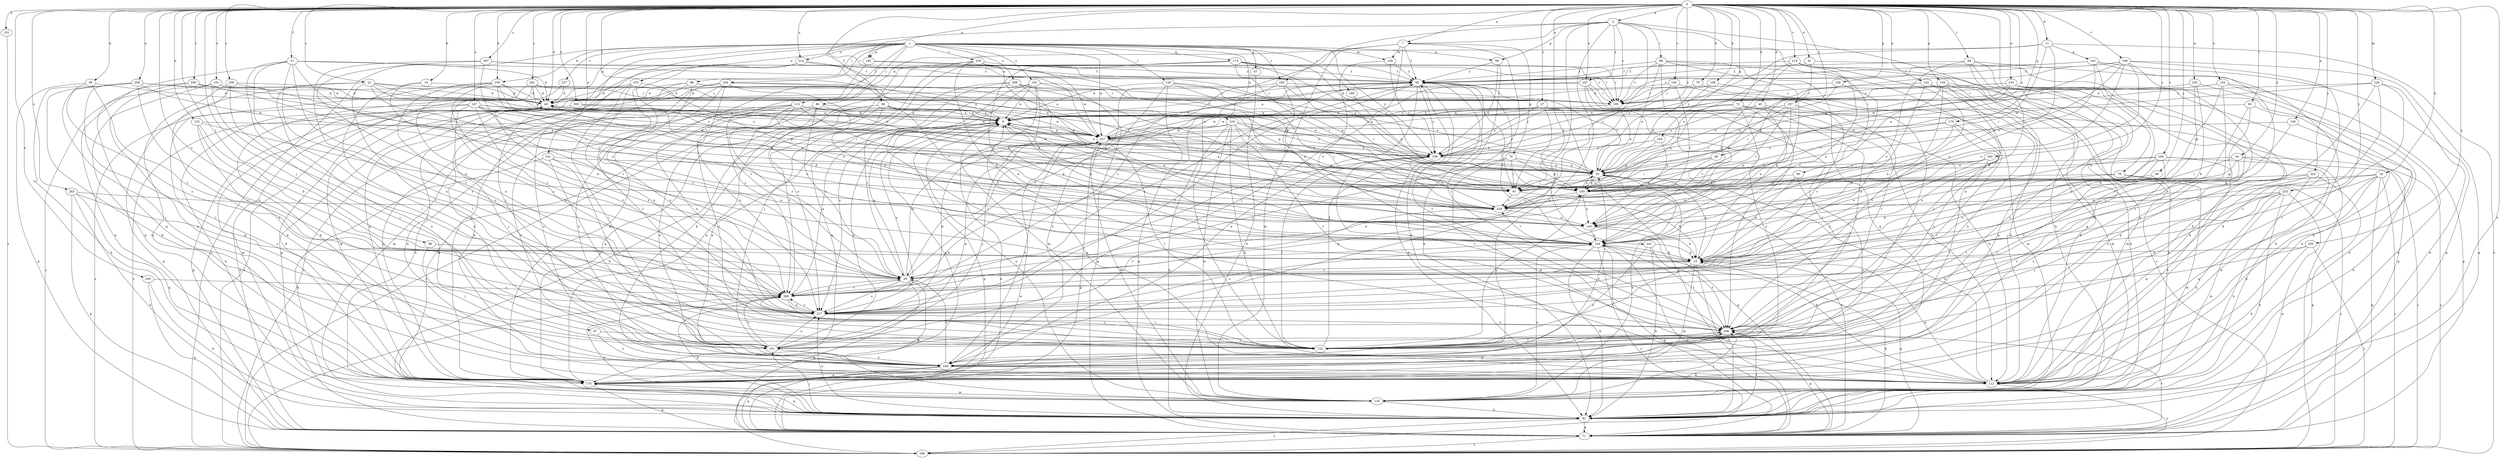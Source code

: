 strict digraph  {
0;
1;
2;
7;
9;
11;
14;
18;
19;
22;
27;
29;
34;
38;
40;
41;
45;
49;
50;
51;
56;
60;
67;
68;
70;
71;
72;
75;
78;
81;
84;
85;
86;
88;
89;
90;
91;
97;
98;
99;
101;
102;
104;
108;
109;
112;
115;
120;
122;
126;
129;
132;
133;
134;
138;
141;
142;
143;
147;
151;
152;
153;
154;
158;
159;
162;
163;
165;
170;
174;
175;
180;
183;
185;
192;
193;
194;
196;
197;
199;
200;
205;
206;
209;
214;
216;
217;
219;
220;
226;
227;
228;
230;
233;
237;
238;
241;
245;
247;
248;
250;
253;
254;
259;
261;
263;
267;
268;
269;
0 -> 2  [label=a];
0 -> 7  [label=a];
0 -> 11  [label=b];
0 -> 14  [label=b];
0 -> 18  [label=b];
0 -> 22  [label=c];
0 -> 27  [label=c];
0 -> 29  [label=c];
0 -> 34  [label=d];
0 -> 38  [label=d];
0 -> 40  [label=d];
0 -> 41  [label=e];
0 -> 45  [label=e];
0 -> 49  [label=e];
0 -> 51  [label=f];
0 -> 56  [label=f];
0 -> 72  [label=h];
0 -> 75  [label=h];
0 -> 78  [label=h];
0 -> 81  [label=h];
0 -> 84  [label=i];
0 -> 85  [label=i];
0 -> 97  [label=j];
0 -> 98  [label=j];
0 -> 99  [label=j];
0 -> 102  [label=k];
0 -> 104  [label=k];
0 -> 108  [label=k];
0 -> 109  [label=k];
0 -> 126  [label=m];
0 -> 133  [label=n];
0 -> 134  [label=n];
0 -> 138  [label=n];
0 -> 141  [label=n];
0 -> 142  [label=n];
0 -> 147  [label=o];
0 -> 151  [label=o];
0 -> 158  [label=p];
0 -> 159  [label=p];
0 -> 162  [label=p];
0 -> 170  [label=q];
0 -> 192  [label=s];
0 -> 193  [label=s];
0 -> 194  [label=s];
0 -> 197  [label=t];
0 -> 199  [label=t];
0 -> 200  [label=t];
0 -> 205  [label=t];
0 -> 209  [label=u];
0 -> 214  [label=u];
0 -> 219  [label=v];
0 -> 230  [label=w];
0 -> 233  [label=w];
0 -> 237  [label=w];
0 -> 238  [label=x];
0 -> 241  [label=x];
0 -> 245  [label=x];
0 -> 247  [label=x];
0 -> 250  [label=y];
0 -> 253  [label=y];
0 -> 254  [label=y];
0 -> 259  [label=y];
0 -> 261  [label=z];
0 -> 263  [label=z];
0 -> 267  [label=z];
1 -> 40  [label=d];
1 -> 67  [label=g];
1 -> 68  [label=g];
1 -> 86  [label=i];
1 -> 88  [label=i];
1 -> 101  [label=j];
1 -> 109  [label=k];
1 -> 115  [label=l];
1 -> 120  [label=l];
1 -> 129  [label=m];
1 -> 152  [label=o];
1 -> 153  [label=o];
1 -> 162  [label=p];
1 -> 174  [label=q];
1 -> 175  [label=q];
1 -> 180  [label=r];
1 -> 183  [label=r];
1 -> 196  [label=s];
1 -> 214  [label=u];
1 -> 216  [label=u];
1 -> 220  [label=v];
1 -> 226  [label=v];
1 -> 227  [label=v];
1 -> 237  [label=w];
1 -> 259  [label=y];
1 -> 268  [label=z];
2 -> 7  [label=a];
2 -> 56  [label=f];
2 -> 68  [label=g];
2 -> 81  [label=h];
2 -> 89  [label=i];
2 -> 90  [label=i];
2 -> 101  [label=j];
2 -> 183  [label=r];
2 -> 185  [label=r];
2 -> 228  [label=v];
2 -> 247  [label=x];
2 -> 248  [label=x];
7 -> 60  [label=f];
7 -> 70  [label=g];
7 -> 101  [label=j];
7 -> 129  [label=m];
7 -> 132  [label=m];
7 -> 206  [label=t];
7 -> 269  [label=z];
9 -> 40  [label=d];
9 -> 60  [label=f];
9 -> 71  [label=g];
9 -> 217  [label=u];
9 -> 228  [label=v];
9 -> 237  [label=w];
11 -> 40  [label=d];
11 -> 91  [label=i];
11 -> 163  [label=p];
11 -> 196  [label=s];
11 -> 228  [label=v];
11 -> 259  [label=y];
14 -> 19  [label=b];
14 -> 40  [label=d];
14 -> 248  [label=x];
18 -> 19  [label=b];
18 -> 71  [label=g];
18 -> 112  [label=k];
18 -> 165  [label=p];
18 -> 175  [label=q];
18 -> 196  [label=s];
18 -> 217  [label=u];
19 -> 29  [label=c];
19 -> 50  [label=e];
19 -> 71  [label=g];
19 -> 81  [label=h];
19 -> 122  [label=l];
19 -> 132  [label=m];
19 -> 154  [label=o];
22 -> 9  [label=a];
22 -> 40  [label=d];
22 -> 71  [label=g];
22 -> 185  [label=r];
22 -> 228  [label=v];
22 -> 248  [label=x];
22 -> 259  [label=y];
22 -> 269  [label=z];
27 -> 9  [label=a];
27 -> 71  [label=g];
27 -> 91  [label=i];
27 -> 259  [label=y];
29 -> 9  [label=a];
29 -> 50  [label=e];
29 -> 60  [label=f];
29 -> 71  [label=g];
29 -> 132  [label=m];
29 -> 217  [label=u];
29 -> 237  [label=w];
29 -> 269  [label=z];
34 -> 50  [label=e];
34 -> 91  [label=i];
34 -> 112  [label=k];
34 -> 165  [label=p];
34 -> 196  [label=s];
34 -> 217  [label=u];
38 -> 29  [label=c];
38 -> 40  [label=d];
38 -> 71  [label=g];
38 -> 269  [label=z];
40 -> 9  [label=a];
40 -> 50  [label=e];
40 -> 71  [label=g];
40 -> 132  [label=m];
40 -> 196  [label=s];
40 -> 237  [label=w];
40 -> 269  [label=z];
41 -> 60  [label=f];
41 -> 112  [label=k];
41 -> 165  [label=p];
45 -> 9  [label=a];
45 -> 122  [label=l];
45 -> 154  [label=o];
45 -> 165  [label=p];
45 -> 206  [label=t];
45 -> 237  [label=w];
45 -> 259  [label=y];
49 -> 50  [label=e];
49 -> 91  [label=i];
49 -> 154  [label=o];
50 -> 60  [label=f];
50 -> 71  [label=g];
50 -> 91  [label=i];
50 -> 165  [label=p];
51 -> 40  [label=d];
51 -> 60  [label=f];
51 -> 122  [label=l];
51 -> 154  [label=o];
51 -> 175  [label=q];
51 -> 206  [label=t];
51 -> 217  [label=u];
51 -> 269  [label=z];
56 -> 9  [label=a];
56 -> 81  [label=h];
56 -> 91  [label=i];
56 -> 154  [label=o];
56 -> 175  [label=q];
56 -> 248  [label=x];
56 -> 269  [label=z];
60 -> 40  [label=d];
60 -> 81  [label=h];
60 -> 91  [label=i];
60 -> 112  [label=k];
60 -> 206  [label=t];
60 -> 248  [label=x];
60 -> 259  [label=y];
60 -> 269  [label=z];
67 -> 81  [label=h];
68 -> 60  [label=f];
68 -> 81  [label=h];
68 -> 259  [label=y];
70 -> 29  [label=c];
70 -> 50  [label=e];
70 -> 91  [label=i];
70 -> 112  [label=k];
70 -> 165  [label=p];
71 -> 9  [label=a];
71 -> 19  [label=b];
71 -> 40  [label=d];
71 -> 50  [label=e];
71 -> 154  [label=o];
71 -> 196  [label=s];
71 -> 206  [label=t];
72 -> 9  [label=a];
72 -> 112  [label=k];
72 -> 143  [label=n];
72 -> 165  [label=p];
72 -> 196  [label=s];
72 -> 206  [label=t];
72 -> 237  [label=w];
75 -> 50  [label=e];
75 -> 132  [label=m];
75 -> 185  [label=r];
78 -> 19  [label=b];
78 -> 132  [label=m];
78 -> 165  [label=p];
78 -> 196  [label=s];
81 -> 71  [label=g];
81 -> 101  [label=j];
81 -> 175  [label=q];
81 -> 196  [label=s];
81 -> 206  [label=t];
81 -> 217  [label=u];
81 -> 269  [label=z];
84 -> 19  [label=b];
84 -> 60  [label=f];
84 -> 81  [label=h];
84 -> 154  [label=o];
84 -> 175  [label=q];
84 -> 248  [label=x];
85 -> 9  [label=a];
85 -> 19  [label=b];
85 -> 112  [label=k];
85 -> 269  [label=z];
86 -> 9  [label=a];
86 -> 29  [label=c];
86 -> 91  [label=i];
86 -> 132  [label=m];
86 -> 196  [label=s];
86 -> 248  [label=x];
88 -> 40  [label=d];
88 -> 50  [label=e];
88 -> 165  [label=p];
88 -> 196  [label=s];
88 -> 217  [label=u];
88 -> 248  [label=x];
89 -> 19  [label=b];
89 -> 29  [label=c];
89 -> 50  [label=e];
89 -> 60  [label=f];
89 -> 122  [label=l];
89 -> 175  [label=q];
89 -> 185  [label=r];
90 -> 19  [label=b];
90 -> 165  [label=p];
90 -> 248  [label=x];
91 -> 19  [label=b];
91 -> 228  [label=v];
97 -> 122  [label=l];
97 -> 248  [label=x];
98 -> 91  [label=i];
98 -> 206  [label=t];
99 -> 19  [label=b];
99 -> 101  [label=j];
101 -> 9  [label=a];
101 -> 217  [label=u];
101 -> 237  [label=w];
101 -> 248  [label=x];
101 -> 269  [label=z];
102 -> 196  [label=s];
104 -> 143  [label=n];
104 -> 165  [label=p];
104 -> 259  [label=y];
108 -> 91  [label=i];
108 -> 132  [label=m];
108 -> 185  [label=r];
109 -> 29  [label=c];
109 -> 40  [label=d];
109 -> 165  [label=p];
109 -> 175  [label=q];
109 -> 217  [label=u];
109 -> 228  [label=v];
109 -> 259  [label=y];
109 -> 269  [label=z];
112 -> 9  [label=a];
112 -> 19  [label=b];
112 -> 50  [label=e];
112 -> 196  [label=s];
115 -> 9  [label=a];
115 -> 29  [label=c];
115 -> 50  [label=e];
115 -> 122  [label=l];
115 -> 175  [label=q];
115 -> 217  [label=u];
115 -> 228  [label=v];
115 -> 237  [label=w];
115 -> 248  [label=x];
120 -> 9  [label=a];
120 -> 50  [label=e];
120 -> 71  [label=g];
120 -> 185  [label=r];
120 -> 228  [label=v];
120 -> 248  [label=x];
122 -> 60  [label=f];
122 -> 165  [label=p];
122 -> 206  [label=t];
122 -> 269  [label=z];
126 -> 81  [label=h];
126 -> 122  [label=l];
126 -> 185  [label=r];
126 -> 206  [label=t];
126 -> 217  [label=u];
126 -> 237  [label=w];
129 -> 60  [label=f];
129 -> 154  [label=o];
129 -> 259  [label=y];
132 -> 9  [label=a];
132 -> 50  [label=e];
132 -> 81  [label=h];
132 -> 154  [label=o];
132 -> 206  [label=t];
132 -> 237  [label=w];
133 -> 19  [label=b];
133 -> 29  [label=c];
133 -> 143  [label=n];
133 -> 217  [label=u];
133 -> 237  [label=w];
134 -> 71  [label=g];
134 -> 81  [label=h];
134 -> 91  [label=i];
134 -> 185  [label=r];
134 -> 237  [label=w];
134 -> 269  [label=z];
138 -> 19  [label=b];
138 -> 81  [label=h];
138 -> 237  [label=w];
141 -> 50  [label=e];
141 -> 81  [label=h];
141 -> 101  [label=j];
141 -> 122  [label=l];
141 -> 154  [label=o];
142 -> 29  [label=c];
142 -> 81  [label=h];
142 -> 112  [label=k];
142 -> 185  [label=r];
142 -> 248  [label=x];
143 -> 9  [label=a];
143 -> 19  [label=b];
143 -> 40  [label=d];
143 -> 112  [label=k];
143 -> 154  [label=o];
147 -> 9  [label=a];
147 -> 81  [label=h];
147 -> 101  [label=j];
147 -> 154  [label=o];
147 -> 165  [label=p];
147 -> 196  [label=s];
147 -> 237  [label=w];
147 -> 259  [label=y];
147 -> 269  [label=z];
151 -> 40  [label=d];
151 -> 50  [label=e];
151 -> 122  [label=l];
151 -> 175  [label=q];
151 -> 196  [label=s];
152 -> 9  [label=a];
152 -> 19  [label=b];
152 -> 40  [label=d];
152 -> 71  [label=g];
152 -> 132  [label=m];
152 -> 175  [label=q];
152 -> 217  [label=u];
152 -> 228  [label=v];
153 -> 29  [label=c];
153 -> 40  [label=d];
153 -> 101  [label=j];
153 -> 112  [label=k];
153 -> 143  [label=n];
153 -> 217  [label=u];
154 -> 19  [label=b];
154 -> 60  [label=f];
154 -> 71  [label=g];
154 -> 81  [label=h];
154 -> 196  [label=s];
154 -> 206  [label=t];
154 -> 217  [label=u];
154 -> 228  [label=v];
158 -> 19  [label=b];
158 -> 112  [label=k];
158 -> 132  [label=m];
158 -> 154  [label=o];
158 -> 175  [label=q];
158 -> 185  [label=r];
158 -> 217  [label=u];
159 -> 40  [label=d];
159 -> 50  [label=e];
159 -> 228  [label=v];
162 -> 29  [label=c];
162 -> 60  [label=f];
162 -> 165  [label=p];
163 -> 60  [label=f];
163 -> 71  [label=g];
163 -> 154  [label=o];
163 -> 185  [label=r];
163 -> 217  [label=u];
163 -> 248  [label=x];
165 -> 9  [label=a];
165 -> 40  [label=d];
165 -> 50  [label=e];
165 -> 143  [label=n];
165 -> 228  [label=v];
170 -> 50  [label=e];
170 -> 122  [label=l];
170 -> 206  [label=t];
170 -> 228  [label=v];
170 -> 237  [label=w];
174 -> 50  [label=e];
174 -> 60  [label=f];
174 -> 91  [label=i];
174 -> 143  [label=n];
174 -> 175  [label=q];
174 -> 185  [label=r];
174 -> 259  [label=y];
174 -> 269  [label=z];
175 -> 9  [label=a];
175 -> 40  [label=d];
175 -> 50  [label=e];
175 -> 71  [label=g];
175 -> 132  [label=m];
175 -> 206  [label=t];
180 -> 165  [label=p];
183 -> 29  [label=c];
183 -> 91  [label=i];
183 -> 122  [label=l];
183 -> 143  [label=n];
183 -> 185  [label=r];
185 -> 9  [label=a];
185 -> 50  [label=e];
192 -> 40  [label=d];
192 -> 206  [label=t];
192 -> 228  [label=v];
192 -> 259  [label=y];
193 -> 50  [label=e];
193 -> 122  [label=l];
193 -> 143  [label=n];
193 -> 154  [label=o];
193 -> 269  [label=z];
194 -> 29  [label=c];
194 -> 50  [label=e];
194 -> 112  [label=k];
194 -> 122  [label=l];
194 -> 143  [label=n];
194 -> 196  [label=s];
194 -> 248  [label=x];
196 -> 237  [label=w];
197 -> 9  [label=a];
197 -> 29  [label=c];
197 -> 91  [label=i];
197 -> 143  [label=n];
197 -> 228  [label=v];
197 -> 237  [label=w];
199 -> 50  [label=e];
199 -> 60  [label=f];
199 -> 71  [label=g];
199 -> 91  [label=i];
199 -> 112  [label=k];
199 -> 122  [label=l];
199 -> 154  [label=o];
199 -> 228  [label=v];
199 -> 259  [label=y];
200 -> 91  [label=i];
200 -> 175  [label=q];
200 -> 185  [label=r];
200 -> 248  [label=x];
205 -> 9  [label=a];
205 -> 112  [label=k];
205 -> 175  [label=q];
205 -> 259  [label=y];
206 -> 71  [label=g];
206 -> 101  [label=j];
206 -> 122  [label=l];
206 -> 175  [label=q];
209 -> 40  [label=d];
209 -> 81  [label=h];
209 -> 101  [label=j];
209 -> 112  [label=k];
209 -> 122  [label=l];
209 -> 185  [label=r];
209 -> 217  [label=u];
209 -> 237  [label=w];
214 -> 60  [label=f];
214 -> 71  [label=g];
214 -> 91  [label=i];
214 -> 122  [label=l];
214 -> 175  [label=q];
214 -> 259  [label=y];
216 -> 50  [label=e];
216 -> 81  [label=h];
216 -> 91  [label=i];
216 -> 112  [label=k];
216 -> 132  [label=m];
216 -> 206  [label=t];
216 -> 237  [label=w];
216 -> 259  [label=y];
216 -> 269  [label=z];
217 -> 60  [label=f];
217 -> 206  [label=t];
217 -> 228  [label=v];
217 -> 237  [label=w];
217 -> 269  [label=z];
219 -> 50  [label=e];
219 -> 60  [label=f];
219 -> 81  [label=h];
219 -> 143  [label=n];
219 -> 154  [label=o];
219 -> 196  [label=s];
219 -> 206  [label=t];
220 -> 19  [label=b];
220 -> 60  [label=f];
220 -> 101  [label=j];
220 -> 112  [label=k];
220 -> 143  [label=n];
220 -> 165  [label=p];
220 -> 185  [label=r];
220 -> 217  [label=u];
220 -> 237  [label=w];
226 -> 9  [label=a];
226 -> 40  [label=d];
226 -> 50  [label=e];
226 -> 81  [label=h];
226 -> 132  [label=m];
226 -> 154  [label=o];
226 -> 217  [label=u];
226 -> 248  [label=x];
227 -> 40  [label=d];
227 -> 196  [label=s];
228 -> 9  [label=a];
228 -> 143  [label=n];
230 -> 19  [label=b];
230 -> 112  [label=k];
230 -> 165  [label=p];
230 -> 185  [label=r];
233 -> 50  [label=e];
233 -> 71  [label=g];
233 -> 81  [label=h];
233 -> 91  [label=i];
233 -> 112  [label=k];
233 -> 175  [label=q];
233 -> 185  [label=r];
233 -> 237  [label=w];
237 -> 9  [label=a];
237 -> 60  [label=f];
237 -> 71  [label=g];
237 -> 101  [label=j];
237 -> 122  [label=l];
237 -> 165  [label=p];
237 -> 248  [label=x];
237 -> 259  [label=y];
238 -> 40  [label=d];
238 -> 91  [label=i];
238 -> 101  [label=j];
238 -> 112  [label=k];
238 -> 175  [label=q];
241 -> 19  [label=b];
241 -> 81  [label=h];
241 -> 206  [label=t];
241 -> 248  [label=x];
245 -> 71  [label=g];
245 -> 81  [label=h];
245 -> 269  [label=z];
247 -> 9  [label=a];
247 -> 112  [label=k];
247 -> 122  [label=l];
247 -> 185  [label=r];
247 -> 237  [label=w];
247 -> 248  [label=x];
248 -> 29  [label=c];
248 -> 71  [label=g];
248 -> 112  [label=k];
248 -> 175  [label=q];
250 -> 19  [label=b];
250 -> 112  [label=k];
250 -> 196  [label=s];
250 -> 206  [label=t];
253 -> 71  [label=g];
253 -> 81  [label=h];
253 -> 101  [label=j];
253 -> 112  [label=k];
253 -> 132  [label=m];
253 -> 206  [label=t];
253 -> 228  [label=v];
254 -> 71  [label=g];
254 -> 81  [label=h];
254 -> 143  [label=n];
254 -> 165  [label=p];
254 -> 175  [label=q];
259 -> 50  [label=e];
259 -> 122  [label=l];
259 -> 206  [label=t];
259 -> 217  [label=u];
259 -> 228  [label=v];
261 -> 40  [label=d];
261 -> 91  [label=i];
261 -> 112  [label=k];
261 -> 185  [label=r];
261 -> 217  [label=u];
261 -> 237  [label=w];
263 -> 71  [label=g];
263 -> 81  [label=h];
263 -> 175  [label=q];
263 -> 228  [label=v];
263 -> 269  [label=z];
267 -> 29  [label=c];
267 -> 60  [label=f];
267 -> 122  [label=l];
267 -> 185  [label=r];
267 -> 217  [label=u];
268 -> 29  [label=c];
268 -> 154  [label=o];
268 -> 175  [label=q];
268 -> 185  [label=r];
268 -> 206  [label=t];
268 -> 228  [label=v];
269 -> 9  [label=a];
269 -> 29  [label=c];
269 -> 81  [label=h];
269 -> 122  [label=l];
269 -> 165  [label=p];
269 -> 196  [label=s];
269 -> 217  [label=u];
}
